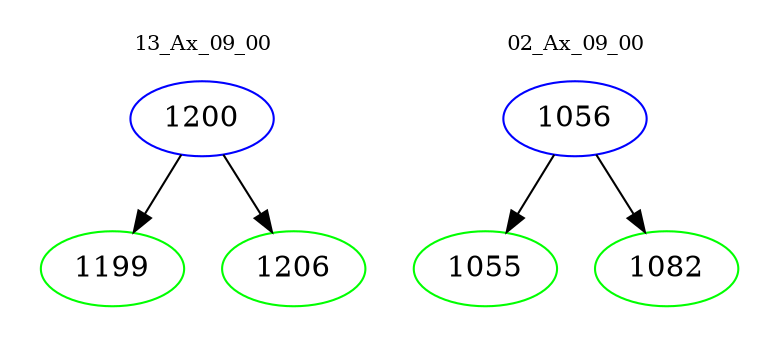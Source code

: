 digraph{
subgraph cluster_0 {
color = white
label = "13_Ax_09_00";
fontsize=10;
T0_1200 [label="1200", color="blue"]
T0_1200 -> T0_1199 [color="black"]
T0_1199 [label="1199", color="green"]
T0_1200 -> T0_1206 [color="black"]
T0_1206 [label="1206", color="green"]
}
subgraph cluster_1 {
color = white
label = "02_Ax_09_00";
fontsize=10;
T1_1056 [label="1056", color="blue"]
T1_1056 -> T1_1055 [color="black"]
T1_1055 [label="1055", color="green"]
T1_1056 -> T1_1082 [color="black"]
T1_1082 [label="1082", color="green"]
}
}
